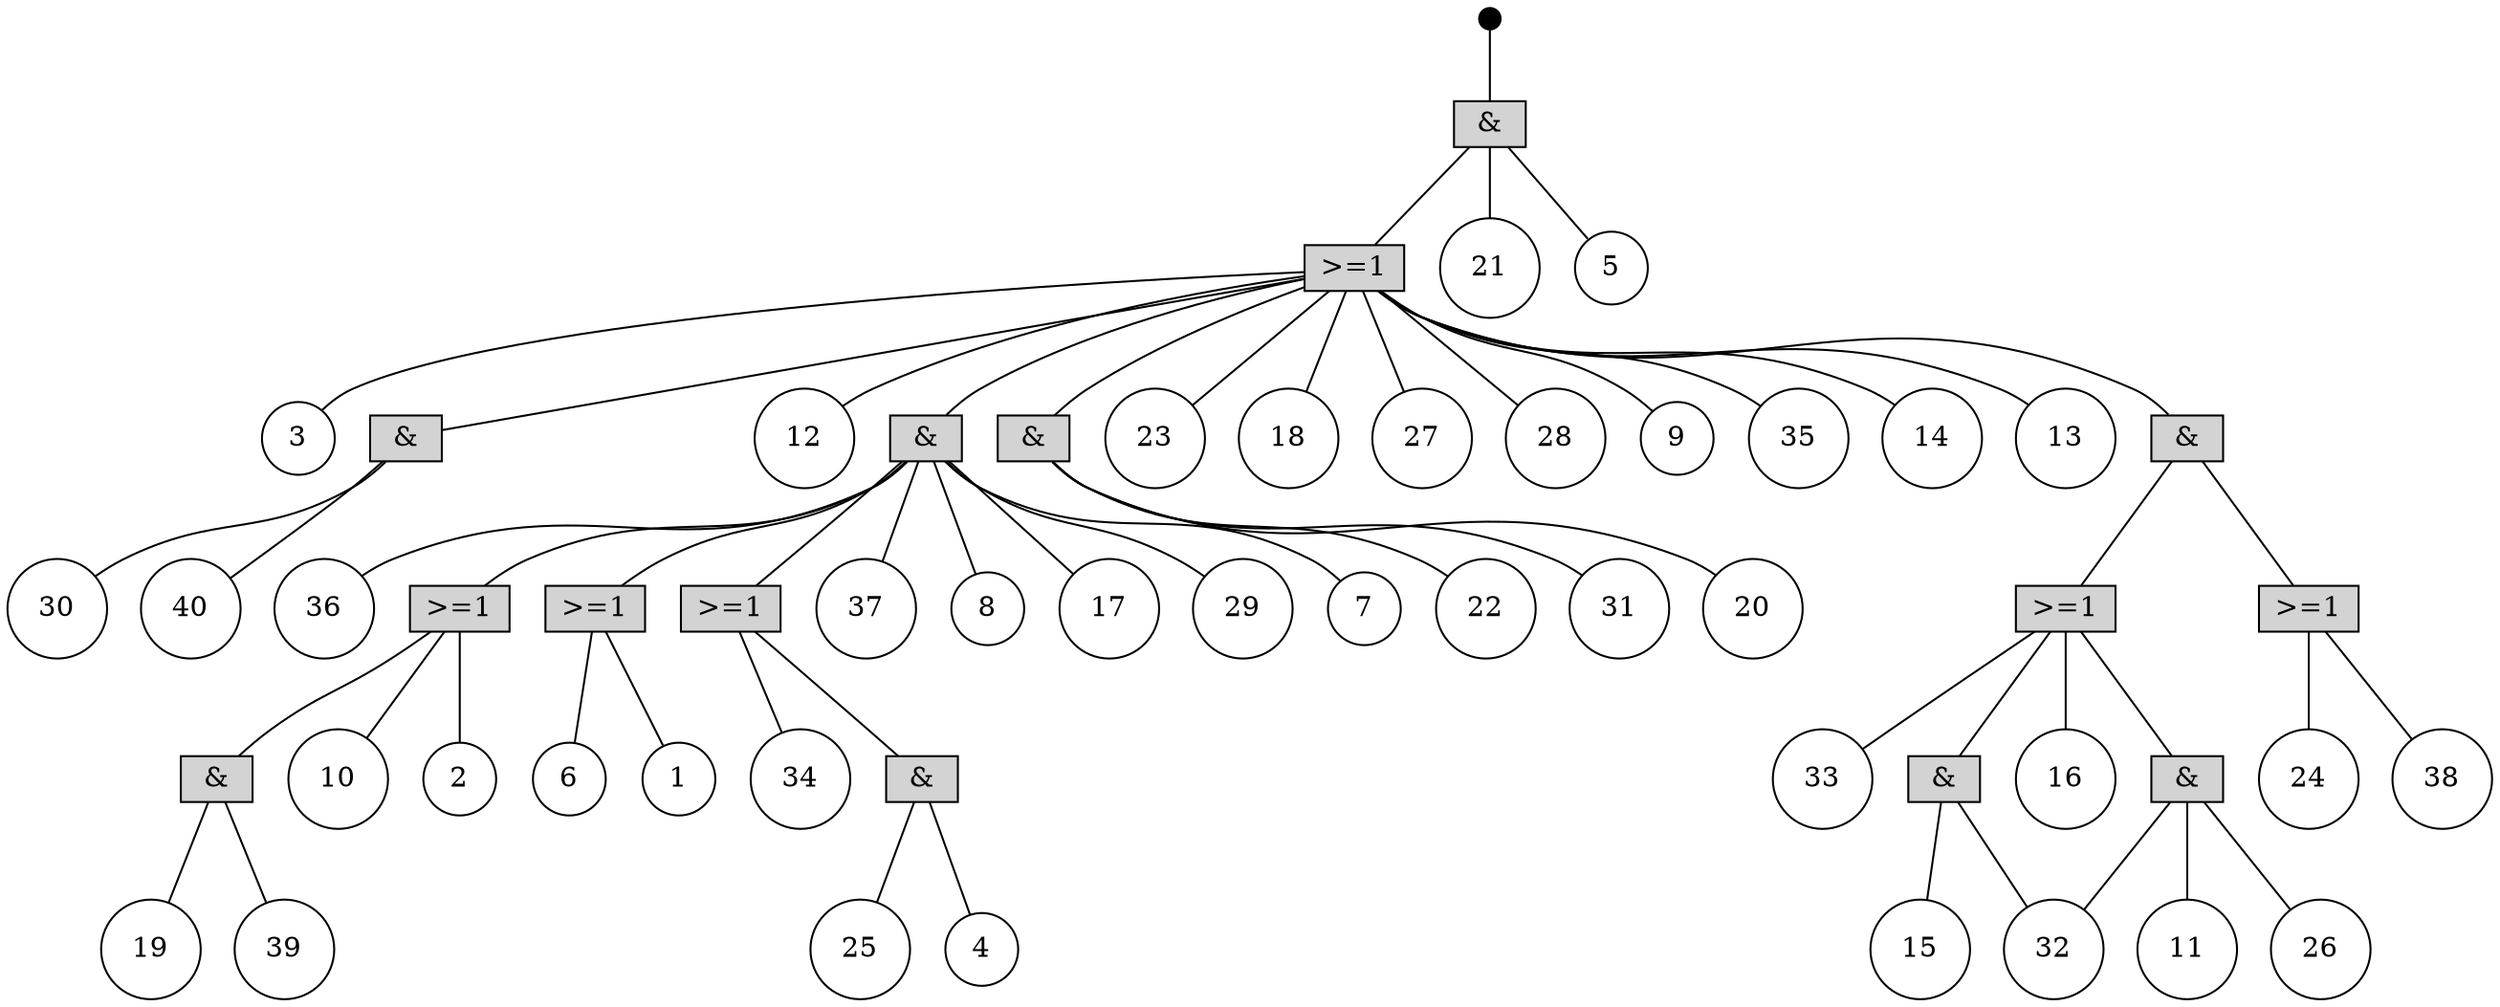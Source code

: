 digraph G {
0 [shape=point, style=filled, width=0.15, label="TOP"]; 0 -> 53 [style=filled, dir=none];7 [shape=circle, height=0.25, width=0.25, label="33"];
8 [shape=circle, height=0.25, width=0.25, label="34"];
9 [shape=circle, height=0.25, width=0.25, label="36"];
12 [shape=circle, height=0.25, width=0.25, label="19"];
14 [shape=circle, height=0.25, width=0.25, label="22"];
16 [shape=circle, height=0.25, width=0.25, label="25"];
17 [shape=circle, height=0.25, width=0.25, label="3"];
51 [shape=box, style=filled, height=0.25, width=0.5, label="&"];51 -> 27 [style=filled, dir=none];51 -> 19 [style=filled, dir=none];
21 [shape=circle, height=0.25, width=0.25, label="31"];
3 [shape=box, style=filled, height=0.25, width=0.5, label=">=1"];3 -> 55 [style=filled, dir=none];3 -> 33 [style=filled, dir=none];3 -> 7 [style=filled, dir=none];3 -> 49 [style=filled, dir=none];
4 [shape=box, style=filled, height=0.25, width=0.5, label=">=1"];4 -> 52 [style=filled, dir=none];4 -> 45 [style=filled, dir=none];4 -> 41 [style=filled, dir=none];
23 [shape=circle, height=0.25, width=0.25, label="20"];
26 [shape=circle, height=0.25, width=0.25, label="6"];
1 [shape=box, style=filled, height=0.25, width=0.5, label=">=1"];1 -> 26 [style=filled, dir=none];1 -> 46 [style=filled, dir=none];
28 [shape=circle, height=0.25, width=0.25, label="12"];
47 [shape=box, style=filled, height=0.25, width=0.5, label="&"];47 -> 2 [style=filled, dir=none];47 -> 4 [style=filled, dir=none];47 -> 1 [style=filled, dir=none];47 -> 11 [style=filled, dir=none];47 -> 9 [style=filled, dir=none];47 -> 35 [style=filled, dir=none];47 -> 30 [style=filled, dir=none];47 -> 31 [style=filled, dir=none];47 -> 36 [style=filled, dir=none];
50 [shape=box, style=filled, height=0.25, width=0.5, label="&"];50 -> 21 [style=filled, dir=none];50 -> 23 [style=filled, dir=none];50 -> 14 [style=filled, dir=none];
2 [shape=box, style=filled, height=0.25, width=0.5, label=">=1"];2 -> 54 [style=filled, dir=none];2 -> 8 [style=filled, dir=none];
31 [shape=circle, height=0.25, width=0.25, label="29"];
34 [shape=circle, height=0.25, width=0.25, label="23"];
5 [shape=box, style=filled, height=0.25, width=0.5, label=">=1"];5 -> 34 [style=filled, dir=none];5 -> 18 [style=filled, dir=none];5 -> 37 [style=filled, dir=none];5 -> 17 [style=filled, dir=none];5 -> 50 [style=filled, dir=none];5 -> 29 [style=filled, dir=none];5 -> 40 [style=filled, dir=none];5 -> 38 [style=filled, dir=none];5 -> 28 [style=filled, dir=none];5 -> 47 [style=filled, dir=none];5 -> 51 [style=filled, dir=none];5 -> 39 [style=filled, dir=none];5 -> 32 [style=filled, dir=none];5 -> 48 [style=filled, dir=none];
55 [shape=box, style=filled, height=0.25, width=0.5, label="&"];55 -> 43 [style=filled, dir=none];55 -> 20 [style=filled, dir=none];
48 [shape=box, style=filled, height=0.25, width=0.5, label="&"];48 -> 6 [style=filled, dir=none];48 -> 3 [style=filled, dir=none];
49 [shape=box, style=filled, height=0.25, width=0.5, label="&"];49 -> 10 [style=filled, dir=none];49 -> 42 [style=filled, dir=none];49 -> 43 [style=filled, dir=none];
39 [shape=circle, height=0.25, width=0.25, label="14"];
41 [shape=circle, height=0.25, width=0.25, label="2"];
42 [shape=circle, height=0.25, width=0.25, label="26"];
43 [shape=circle, height=0.25, width=0.25, label="32"];
54 [shape=box, style=filled, height=0.25, width=0.5, label="&"];54 -> 22 [style=filled, dir=none];54 -> 16 [style=filled, dir=none];
10 [shape=circle, height=0.25, width=0.25, label="11"];
11 [shape=circle, height=0.25, width=0.25, label="37"];
13 [shape=circle, height=0.25, width=0.25, label="21"];
15 [shape=circle, height=0.25, width=0.25, label="24"];
18 [shape=circle, height=0.25, width=0.25, label="18"];
19 [shape=circle, height=0.25, width=0.25, label="40"];
20 [shape=circle, height=0.25, width=0.25, label="15"];
22 [shape=circle, height=0.25, width=0.25, label="4"];
52 [shape=box, style=filled, height=0.25, width=0.5, label="&"];52 -> 12 [style=filled, dir=none];52 -> 25 [style=filled, dir=none];
24 [shape=circle, height=0.25, width=0.25, label="38"];
25 [shape=circle, height=0.25, width=0.25, label="39"];
27 [shape=circle, height=0.25, width=0.25, label="30"];
6 [shape=box, style=filled, height=0.25, width=0.5, label=">=1"];6 -> 24 [style=filled, dir=none];6 -> 15 [style=filled, dir=none];
29 [shape=circle, height=0.25, width=0.25, label="28"];
30 [shape=circle, height=0.25, width=0.25, label="17"];
32 [shape=circle, height=0.25, width=0.25, label="13"];
33 [shape=circle, height=0.25, width=0.25, label="16"];
35 [shape=circle, height=0.25, width=0.25, label="8"];
36 [shape=circle, height=0.25, width=0.25, label="7"];
37 [shape=circle, height=0.25, width=0.25, label="27"];
38 [shape=circle, height=0.25, width=0.25, label="35"];
40 [shape=circle, height=0.25, width=0.25, label="9"];
44 [shape=circle, height=0.25, width=0.25, label="5"];
45 [shape=circle, height=0.25, width=0.25, label="10"];
53 [shape=box, style=filled, height=0.25, width=0.5, label="&"];53 -> 5 [style=filled, dir=none];53 -> 44 [style=filled, dir=none];53 -> 13 [style=filled, dir=none];
46 [shape=circle, height=0.25, width=0.25, label="1"];

}